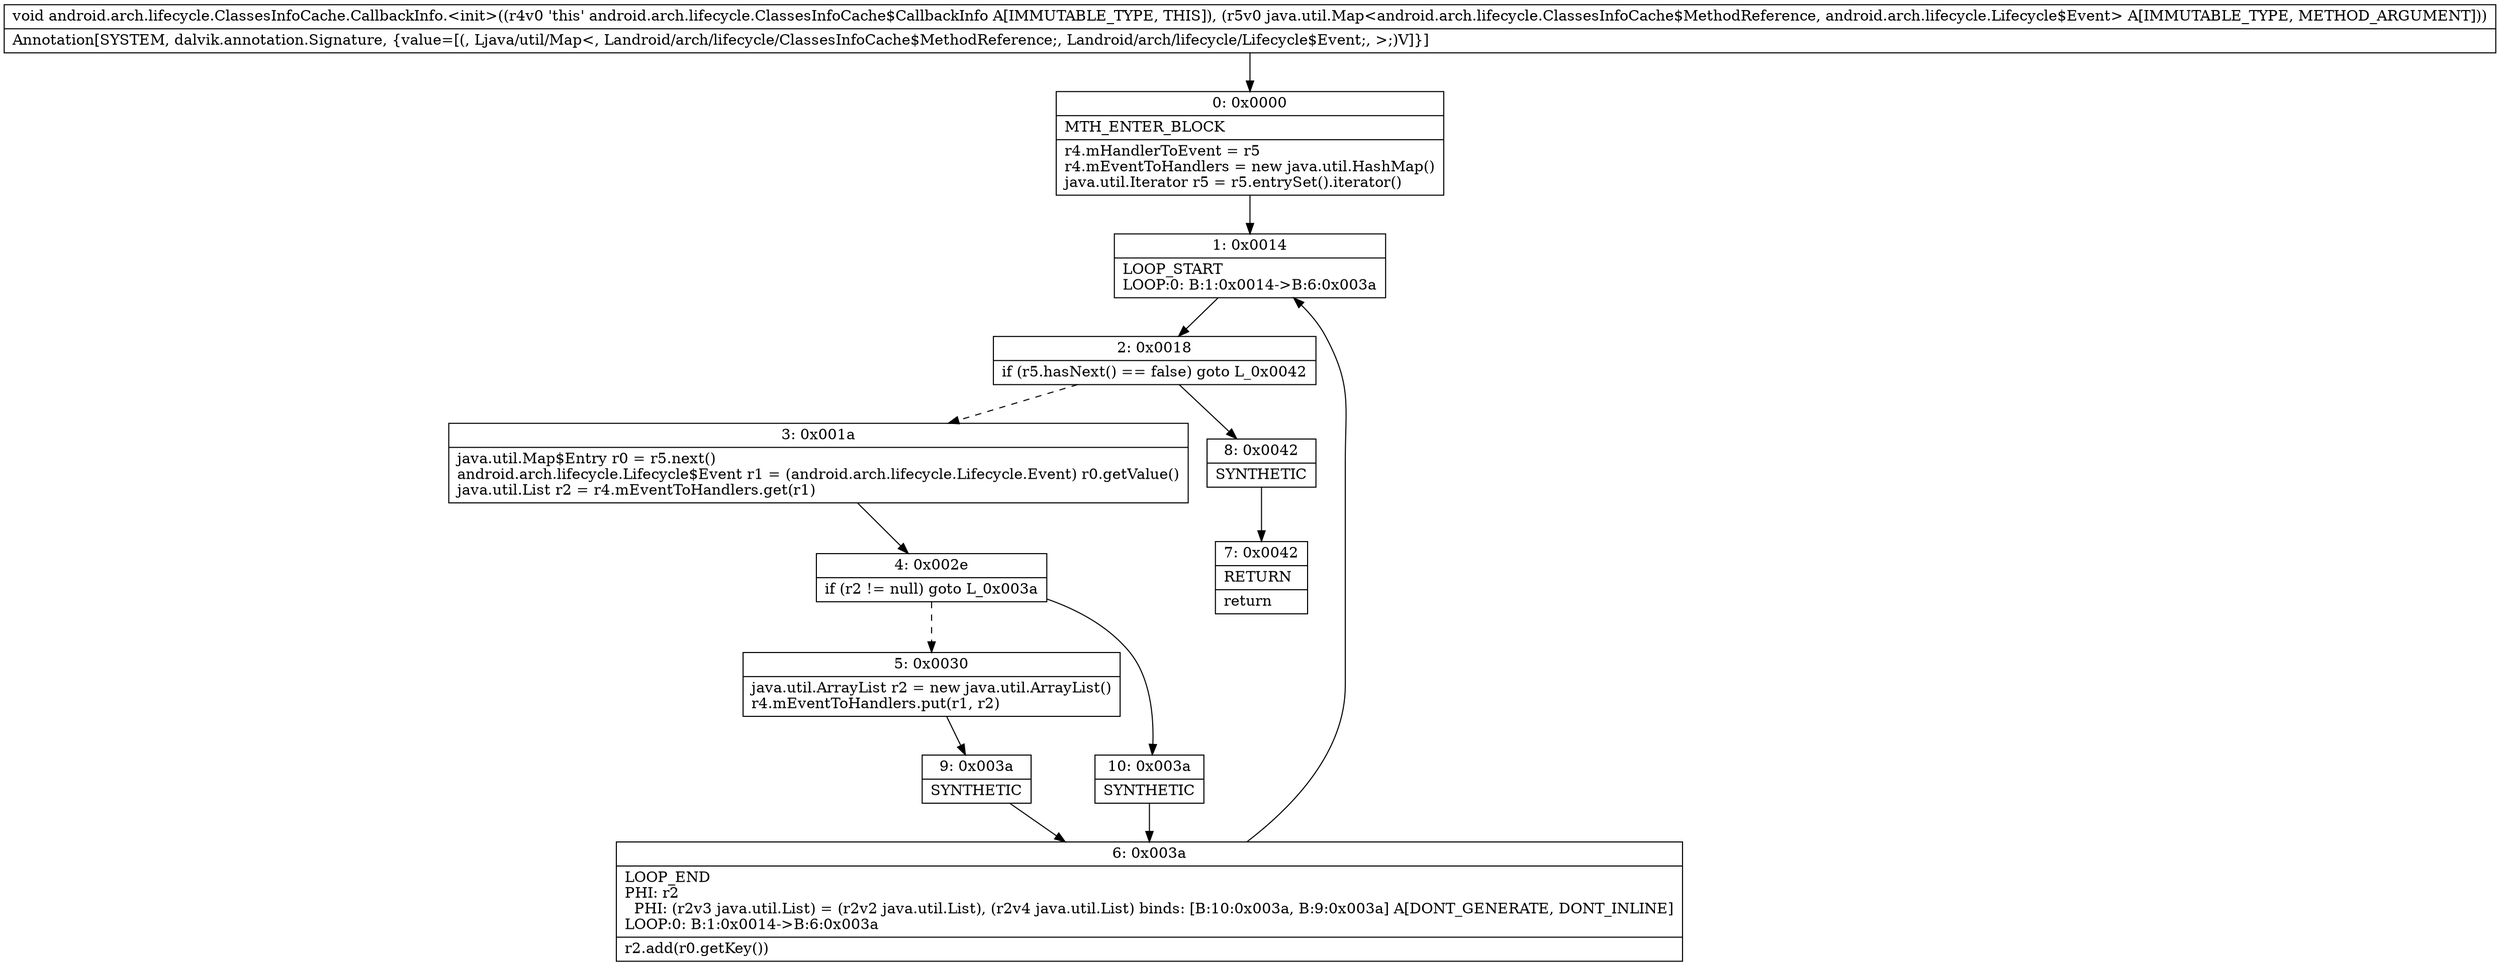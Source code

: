 digraph "CFG forandroid.arch.lifecycle.ClassesInfoCache.CallbackInfo.\<init\>(Ljava\/util\/Map;)V" {
Node_0 [shape=record,label="{0\:\ 0x0000|MTH_ENTER_BLOCK\l|r4.mHandlerToEvent = r5\lr4.mEventToHandlers = new java.util.HashMap()\ljava.util.Iterator r5 = r5.entrySet().iterator()\l}"];
Node_1 [shape=record,label="{1\:\ 0x0014|LOOP_START\lLOOP:0: B:1:0x0014\-\>B:6:0x003a\l}"];
Node_2 [shape=record,label="{2\:\ 0x0018|if (r5.hasNext() == false) goto L_0x0042\l}"];
Node_3 [shape=record,label="{3\:\ 0x001a|java.util.Map$Entry r0 = r5.next()\landroid.arch.lifecycle.Lifecycle$Event r1 = (android.arch.lifecycle.Lifecycle.Event) r0.getValue()\ljava.util.List r2 = r4.mEventToHandlers.get(r1)\l}"];
Node_4 [shape=record,label="{4\:\ 0x002e|if (r2 != null) goto L_0x003a\l}"];
Node_5 [shape=record,label="{5\:\ 0x0030|java.util.ArrayList r2 = new java.util.ArrayList()\lr4.mEventToHandlers.put(r1, r2)\l}"];
Node_6 [shape=record,label="{6\:\ 0x003a|LOOP_END\lPHI: r2 \l  PHI: (r2v3 java.util.List) = (r2v2 java.util.List), (r2v4 java.util.List) binds: [B:10:0x003a, B:9:0x003a] A[DONT_GENERATE, DONT_INLINE]\lLOOP:0: B:1:0x0014\-\>B:6:0x003a\l|r2.add(r0.getKey())\l}"];
Node_7 [shape=record,label="{7\:\ 0x0042|RETURN\l|return\l}"];
Node_8 [shape=record,label="{8\:\ 0x0042|SYNTHETIC\l}"];
Node_9 [shape=record,label="{9\:\ 0x003a|SYNTHETIC\l}"];
Node_10 [shape=record,label="{10\:\ 0x003a|SYNTHETIC\l}"];
MethodNode[shape=record,label="{void android.arch.lifecycle.ClassesInfoCache.CallbackInfo.\<init\>((r4v0 'this' android.arch.lifecycle.ClassesInfoCache$CallbackInfo A[IMMUTABLE_TYPE, THIS]), (r5v0 java.util.Map\<android.arch.lifecycle.ClassesInfoCache$MethodReference, android.arch.lifecycle.Lifecycle$Event\> A[IMMUTABLE_TYPE, METHOD_ARGUMENT]))  | Annotation[SYSTEM, dalvik.annotation.Signature, \{value=[(, Ljava\/util\/Map\<, Landroid\/arch\/lifecycle\/ClassesInfoCache$MethodReference;, Landroid\/arch\/lifecycle\/Lifecycle$Event;, \>;)V]\}]\l}"];
MethodNode -> Node_0;
Node_0 -> Node_1;
Node_1 -> Node_2;
Node_2 -> Node_3[style=dashed];
Node_2 -> Node_8;
Node_3 -> Node_4;
Node_4 -> Node_5[style=dashed];
Node_4 -> Node_10;
Node_5 -> Node_9;
Node_6 -> Node_1;
Node_8 -> Node_7;
Node_9 -> Node_6;
Node_10 -> Node_6;
}

